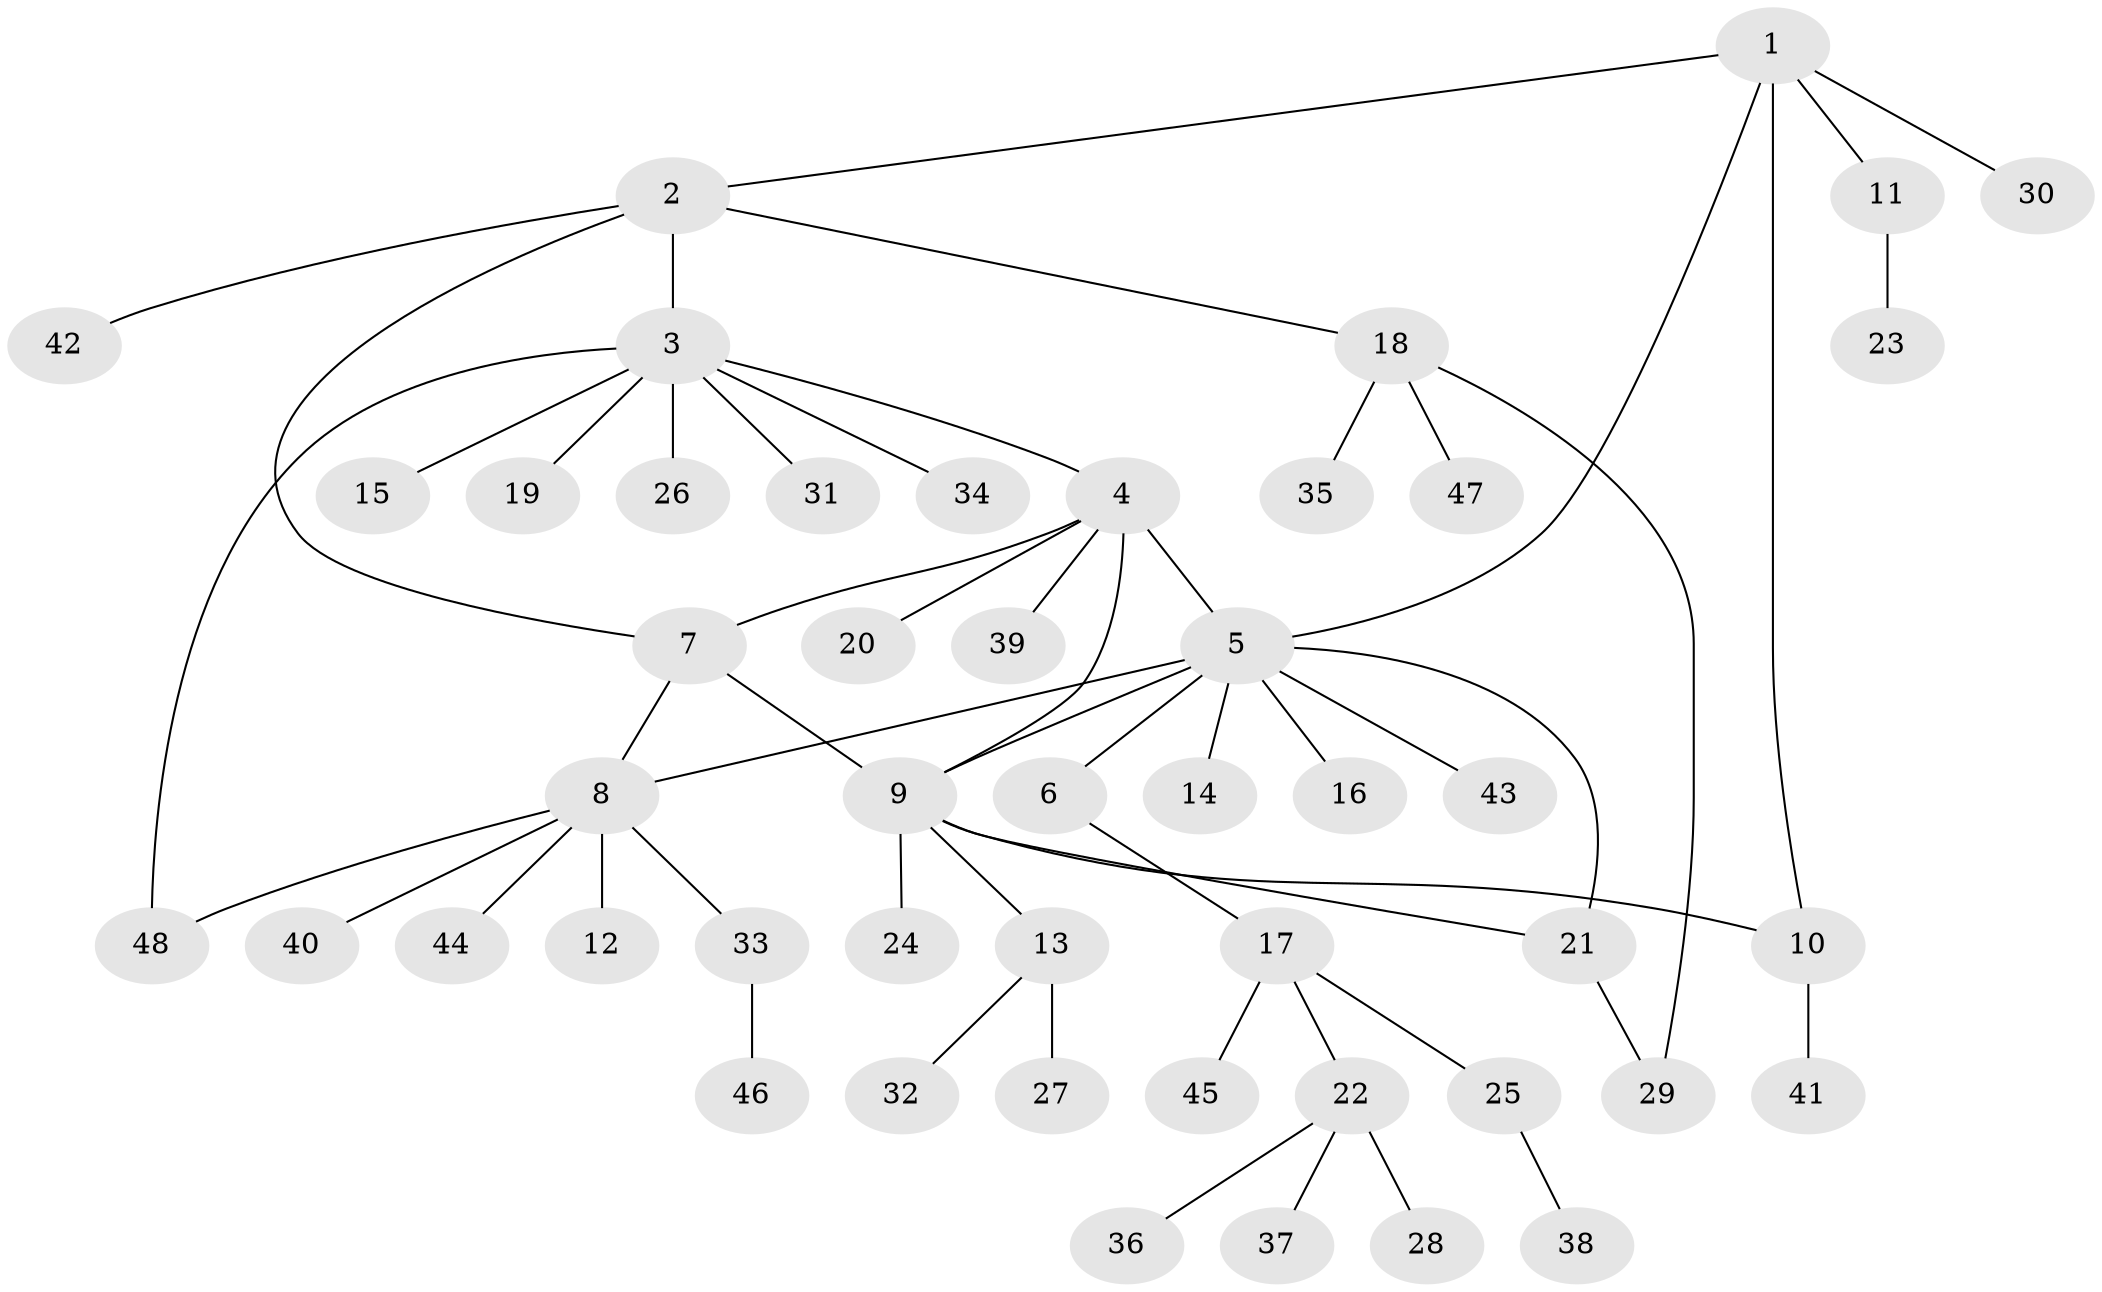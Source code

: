 // Generated by graph-tools (version 1.1) at 2025/50/03/09/25 03:50:38]
// undirected, 48 vertices, 56 edges
graph export_dot {
graph [start="1"]
  node [color=gray90,style=filled];
  1;
  2;
  3;
  4;
  5;
  6;
  7;
  8;
  9;
  10;
  11;
  12;
  13;
  14;
  15;
  16;
  17;
  18;
  19;
  20;
  21;
  22;
  23;
  24;
  25;
  26;
  27;
  28;
  29;
  30;
  31;
  32;
  33;
  34;
  35;
  36;
  37;
  38;
  39;
  40;
  41;
  42;
  43;
  44;
  45;
  46;
  47;
  48;
  1 -- 2;
  1 -- 5;
  1 -- 10;
  1 -- 11;
  1 -- 30;
  2 -- 3;
  2 -- 7;
  2 -- 18;
  2 -- 42;
  3 -- 4;
  3 -- 15;
  3 -- 19;
  3 -- 26;
  3 -- 31;
  3 -- 34;
  3 -- 48;
  4 -- 5;
  4 -- 7;
  4 -- 9;
  4 -- 20;
  4 -- 39;
  5 -- 6;
  5 -- 8;
  5 -- 9;
  5 -- 14;
  5 -- 16;
  5 -- 21;
  5 -- 43;
  6 -- 17;
  7 -- 8;
  7 -- 9;
  8 -- 12;
  8 -- 33;
  8 -- 40;
  8 -- 44;
  8 -- 48;
  9 -- 10;
  9 -- 13;
  9 -- 21;
  9 -- 24;
  10 -- 41;
  11 -- 23;
  13 -- 27;
  13 -- 32;
  17 -- 22;
  17 -- 25;
  17 -- 45;
  18 -- 29;
  18 -- 35;
  18 -- 47;
  21 -- 29;
  22 -- 28;
  22 -- 36;
  22 -- 37;
  25 -- 38;
  33 -- 46;
}
